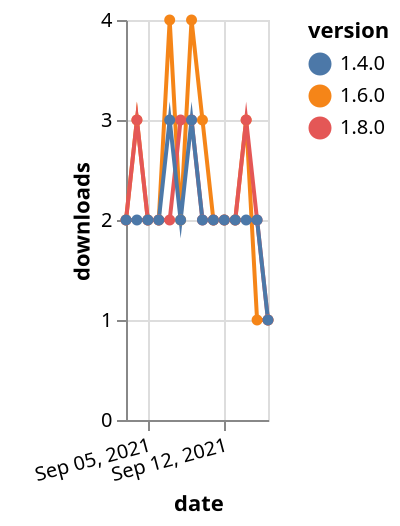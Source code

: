 {"$schema": "https://vega.github.io/schema/vega-lite/v5.json", "description": "A simple bar chart with embedded data.", "data": {"values": [{"date": "2021-09-03", "total": 2592, "delta": 2, "version": "1.6.0"}, {"date": "2021-09-04", "total": 2595, "delta": 3, "version": "1.6.0"}, {"date": "2021-09-05", "total": 2597, "delta": 2, "version": "1.6.0"}, {"date": "2021-09-06", "total": 2599, "delta": 2, "version": "1.6.0"}, {"date": "2021-09-07", "total": 2603, "delta": 4, "version": "1.6.0"}, {"date": "2021-09-08", "total": 2605, "delta": 2, "version": "1.6.0"}, {"date": "2021-09-09", "total": 2609, "delta": 4, "version": "1.6.0"}, {"date": "2021-09-10", "total": 2612, "delta": 3, "version": "1.6.0"}, {"date": "2021-09-11", "total": 2614, "delta": 2, "version": "1.6.0"}, {"date": "2021-09-12", "total": 2616, "delta": 2, "version": "1.6.0"}, {"date": "2021-09-13", "total": 2618, "delta": 2, "version": "1.6.0"}, {"date": "2021-09-14", "total": 2621, "delta": 3, "version": "1.6.0"}, {"date": "2021-09-15", "total": 2622, "delta": 1, "version": "1.6.0"}, {"date": "2021-09-16", "total": 2623, "delta": 1, "version": "1.6.0"}, {"date": "2021-09-03", "total": 1906, "delta": 2, "version": "1.8.0"}, {"date": "2021-09-04", "total": 1909, "delta": 3, "version": "1.8.0"}, {"date": "2021-09-05", "total": 1911, "delta": 2, "version": "1.8.0"}, {"date": "2021-09-06", "total": 1913, "delta": 2, "version": "1.8.0"}, {"date": "2021-09-07", "total": 1915, "delta": 2, "version": "1.8.0"}, {"date": "2021-09-08", "total": 1918, "delta": 3, "version": "1.8.0"}, {"date": "2021-09-09", "total": 1921, "delta": 3, "version": "1.8.0"}, {"date": "2021-09-10", "total": 1923, "delta": 2, "version": "1.8.0"}, {"date": "2021-09-11", "total": 1925, "delta": 2, "version": "1.8.0"}, {"date": "2021-09-12", "total": 1927, "delta": 2, "version": "1.8.0"}, {"date": "2021-09-13", "total": 1929, "delta": 2, "version": "1.8.0"}, {"date": "2021-09-14", "total": 1932, "delta": 3, "version": "1.8.0"}, {"date": "2021-09-15", "total": 1934, "delta": 2, "version": "1.8.0"}, {"date": "2021-09-16", "total": 1935, "delta": 1, "version": "1.8.0"}, {"date": "2021-09-03", "total": 2425, "delta": 2, "version": "1.4.0"}, {"date": "2021-09-04", "total": 2427, "delta": 2, "version": "1.4.0"}, {"date": "2021-09-05", "total": 2429, "delta": 2, "version": "1.4.0"}, {"date": "2021-09-06", "total": 2431, "delta": 2, "version": "1.4.0"}, {"date": "2021-09-07", "total": 2434, "delta": 3, "version": "1.4.0"}, {"date": "2021-09-08", "total": 2436, "delta": 2, "version": "1.4.0"}, {"date": "2021-09-09", "total": 2439, "delta": 3, "version": "1.4.0"}, {"date": "2021-09-10", "total": 2441, "delta": 2, "version": "1.4.0"}, {"date": "2021-09-11", "total": 2443, "delta": 2, "version": "1.4.0"}, {"date": "2021-09-12", "total": 2445, "delta": 2, "version": "1.4.0"}, {"date": "2021-09-13", "total": 2447, "delta": 2, "version": "1.4.0"}, {"date": "2021-09-14", "total": 2449, "delta": 2, "version": "1.4.0"}, {"date": "2021-09-15", "total": 2451, "delta": 2, "version": "1.4.0"}, {"date": "2021-09-16", "total": 2452, "delta": 1, "version": "1.4.0"}]}, "width": "container", "mark": {"type": "line", "point": {"filled": true}}, "encoding": {"x": {"field": "date", "type": "temporal", "timeUnit": "yearmonthdate", "title": "date", "axis": {"labelAngle": -15}}, "y": {"field": "delta", "type": "quantitative", "title": "downloads"}, "color": {"field": "version", "type": "nominal"}, "tooltip": {"field": "delta"}}}